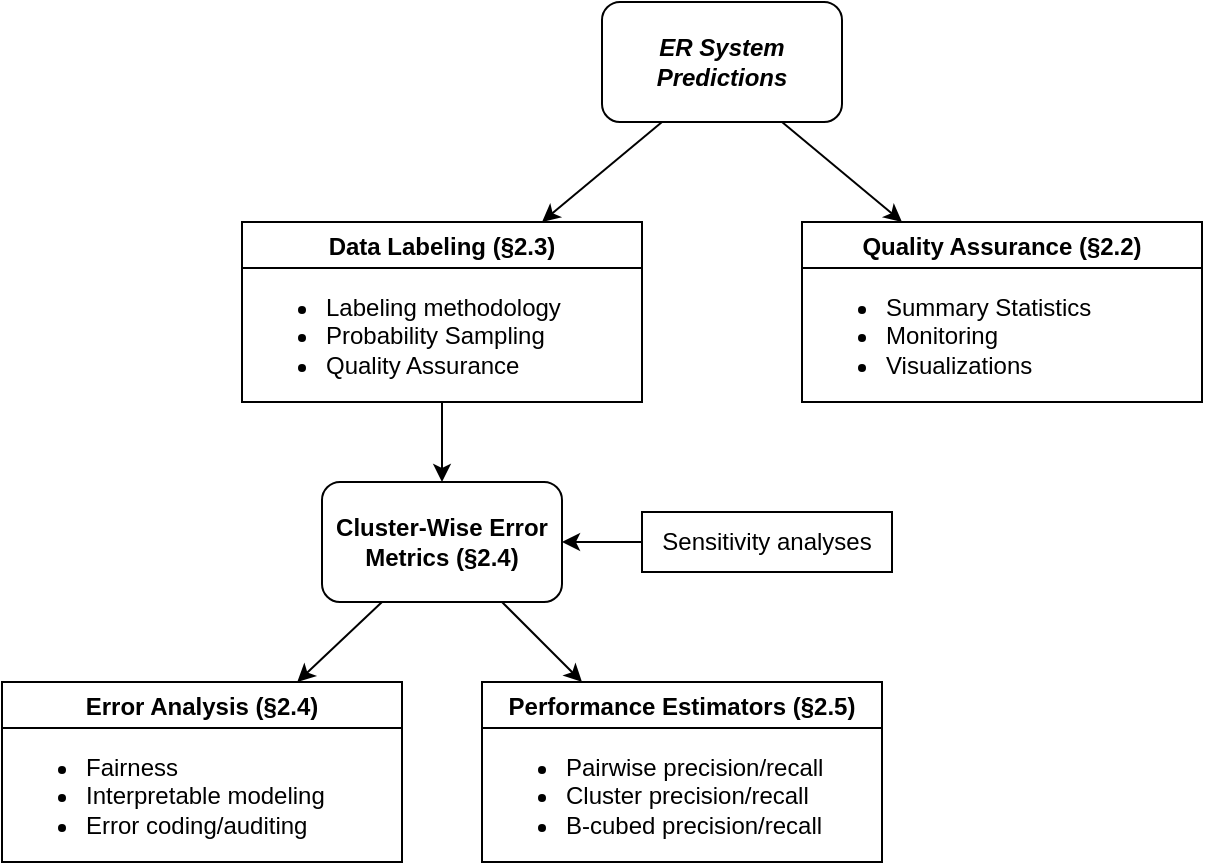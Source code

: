 <mxfile scale="8" border="0">
    <diagram id="1pCyvIczMIgOc1-VyjsE" name="Page-1">
        <mxGraphModel dx="1078" dy="639" grid="1" gridSize="10" guides="1" tooltips="1" connect="1" arrows="1" fold="1" page="1" pageScale="1" pageWidth="850" pageHeight="1100" math="0" shadow="0">
            <root>
                <mxCell id="0"/>
                <mxCell id="1" parent="0"/>
                <mxCell id="4" value="Performance Estimators (§2.5)" style="swimlane;collapsible=0;" vertex="1" parent="1">
                    <mxGeometry x="280" y="380" width="200" height="90" as="geometry"/>
                </mxCell>
                <mxCell id="5" value="&lt;ul&gt;&lt;li&gt;&lt;span style=&quot;background-color: initial;&quot;&gt;Pairwise precision/recall&lt;/span&gt;&lt;/li&gt;&lt;li&gt;Cluster precision/recall&lt;/li&gt;&lt;li&gt;B-cubed precision/recall&lt;/li&gt;&lt;/ul&gt;" style="whiteSpace=wrap;html=1;align=left;" vertex="1" parent="4">
                    <mxGeometry y="23" width="200" height="67" as="geometry"/>
                </mxCell>
                <mxCell id="7" value="Error Analysis (§2.4)" style="swimlane;collapsible=0;" vertex="1" parent="1">
                    <mxGeometry x="40" y="380" width="200" height="90" as="geometry"/>
                </mxCell>
                <mxCell id="8" value="&lt;ul&gt;&lt;li&gt;Fairness&lt;/li&gt;&lt;li&gt;Interpretable modeling&lt;/li&gt;&lt;li&gt;Error coding/auditing&lt;/li&gt;&lt;/ul&gt;" style="whiteSpace=wrap;html=1;align=left;" vertex="1" parent="7">
                    <mxGeometry y="23" width="200" height="67" as="geometry"/>
                </mxCell>
                <mxCell id="9" value="Data Labeling (§2.3)" style="swimlane;collapsible=0;" vertex="1" parent="1">
                    <mxGeometry x="160" y="150" width="200" height="90" as="geometry"/>
                </mxCell>
                <mxCell id="10" value="&lt;ul&gt;&lt;li&gt;Labeling methodology&lt;/li&gt;&lt;li&gt;Probability Sampling&lt;/li&gt;&lt;li&gt;Quality Assurance&lt;/li&gt;&lt;/ul&gt;" style="whiteSpace=wrap;html=1;align=left;" vertex="1" parent="9">
                    <mxGeometry y="23" width="200" height="67" as="geometry"/>
                </mxCell>
                <mxCell id="24" style="edgeStyle=none;html=1;exitX=0.25;exitY=1;exitDx=0;exitDy=0;" edge="1" parent="1" source="11" target="7">
                    <mxGeometry relative="1" as="geometry"/>
                </mxCell>
                <mxCell id="25" style="edgeStyle=none;html=1;exitX=0.75;exitY=1;exitDx=0;exitDy=0;entryX=0.25;entryY=0;entryDx=0;entryDy=0;" edge="1" parent="1" source="11" target="4">
                    <mxGeometry relative="1" as="geometry"/>
                </mxCell>
                <mxCell id="11" value="Cluster-Wise Error Metrics&amp;nbsp;(§2.4)" style="rounded=1;whiteSpace=wrap;html=1;fontStyle=1" vertex="1" parent="1">
                    <mxGeometry x="200" y="280" width="120" height="60" as="geometry"/>
                </mxCell>
                <mxCell id="22" style="edgeStyle=none;html=1;exitX=0.25;exitY=1;exitDx=0;exitDy=0;entryX=0.75;entryY=0;entryDx=0;entryDy=0;" edge="1" parent="1" source="12" target="9">
                    <mxGeometry relative="1" as="geometry"/>
                </mxCell>
                <mxCell id="23" style="edgeStyle=none;html=1;exitX=0.75;exitY=1;exitDx=0;exitDy=0;entryX=0.25;entryY=0;entryDx=0;entryDy=0;" edge="1" parent="1" source="12" target="13">
                    <mxGeometry relative="1" as="geometry"/>
                </mxCell>
                <mxCell id="12" value="ER System Predictions" style="rounded=1;whiteSpace=wrap;html=1;fontStyle=3" vertex="1" parent="1">
                    <mxGeometry x="340" y="40" width="120" height="60" as="geometry"/>
                </mxCell>
                <mxCell id="13" value="Quality Assurance (§2.2)" style="swimlane;collapsible=0;" vertex="1" parent="1">
                    <mxGeometry x="440" y="150" width="200" height="90" as="geometry"/>
                </mxCell>
                <mxCell id="14" value="&lt;ul&gt;&lt;li&gt;Summary Statistics&lt;/li&gt;&lt;li&gt;Monitoring&lt;/li&gt;&lt;li&gt;Visualizations&lt;/li&gt;&lt;/ul&gt;" style="whiteSpace=wrap;html=1;align=left;" vertex="1" parent="13">
                    <mxGeometry y="23" width="200" height="67" as="geometry"/>
                </mxCell>
                <mxCell id="17" value="" style="edgeStyle=none;html=1;" edge="1" parent="1" source="10" target="11">
                    <mxGeometry relative="1" as="geometry"/>
                </mxCell>
                <mxCell id="31" value="" style="edgeStyle=none;html=1;" edge="1" parent="1" source="30" target="11">
                    <mxGeometry relative="1" as="geometry"/>
                </mxCell>
                <mxCell id="30" value="Sensitivity analyses" style="rounded=0;whiteSpace=wrap;html=1;" vertex="1" parent="1">
                    <mxGeometry x="360" y="295" width="125" height="30" as="geometry"/>
                </mxCell>
            </root>
        </mxGraphModel>
    </diagram>
</mxfile>
